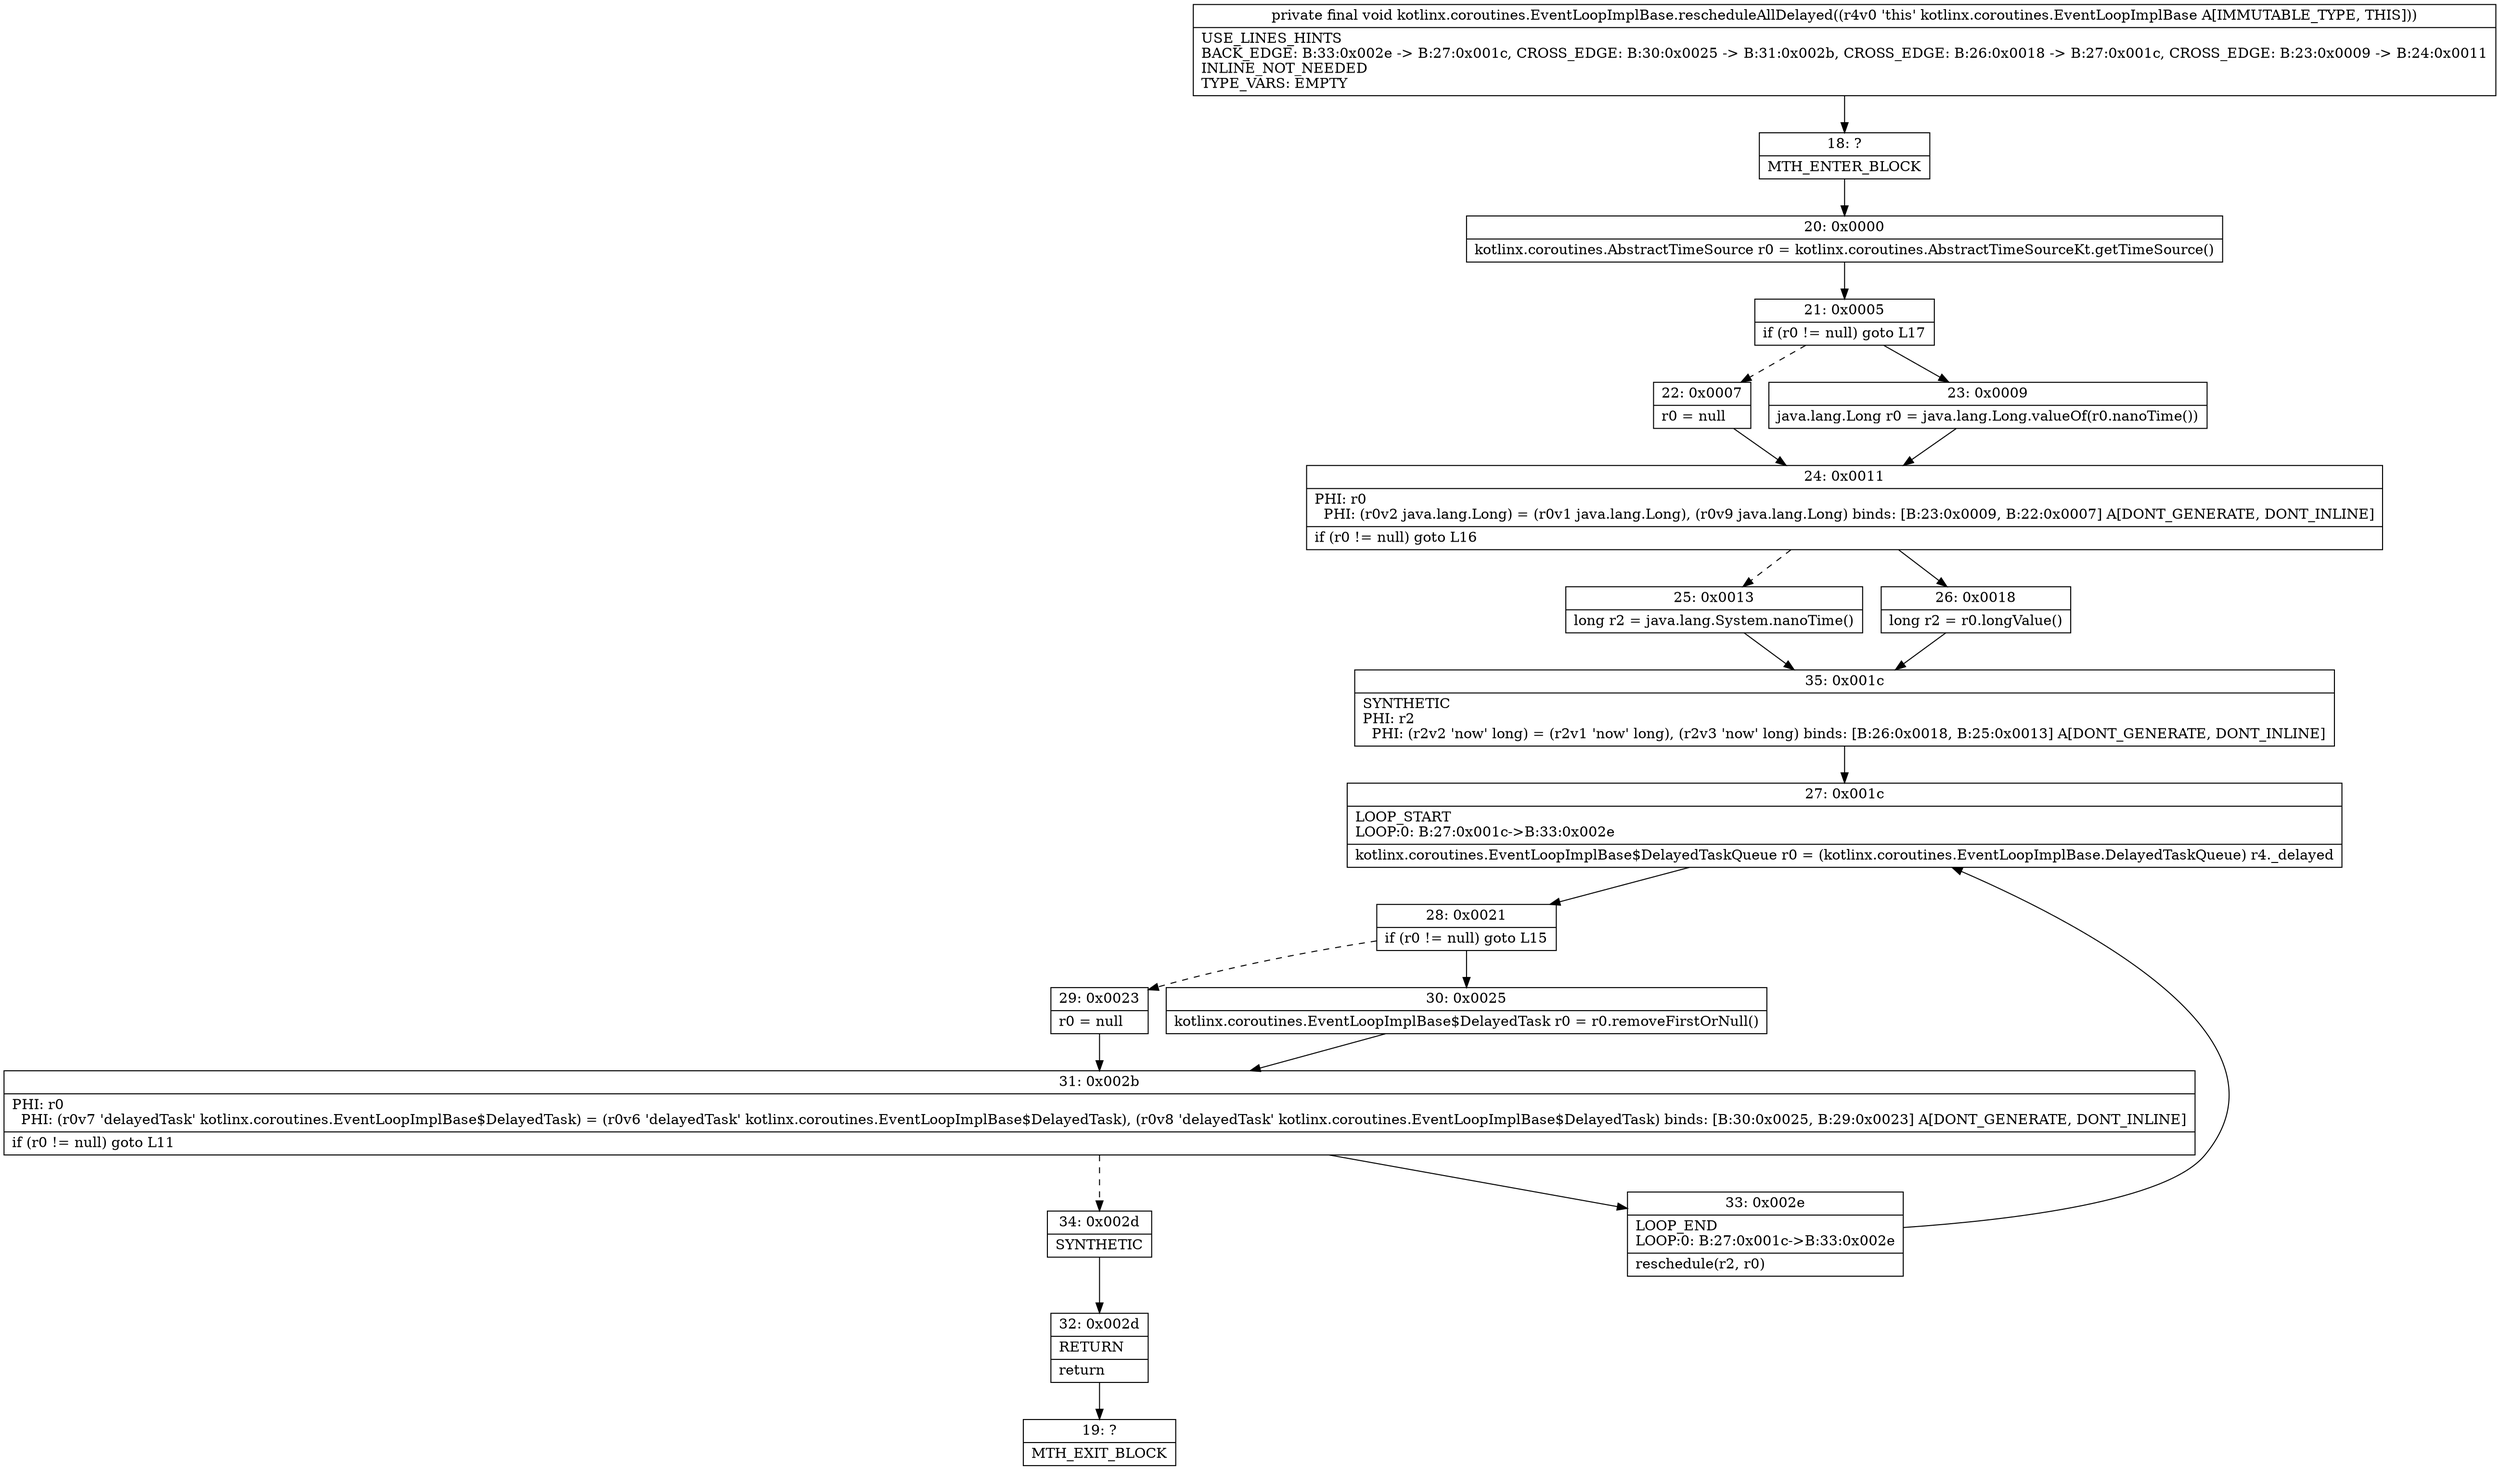 digraph "CFG forkotlinx.coroutines.EventLoopImplBase.rescheduleAllDelayed()V" {
Node_18 [shape=record,label="{18\:\ ?|MTH_ENTER_BLOCK\l}"];
Node_20 [shape=record,label="{20\:\ 0x0000|kotlinx.coroutines.AbstractTimeSource r0 = kotlinx.coroutines.AbstractTimeSourceKt.getTimeSource()\l}"];
Node_21 [shape=record,label="{21\:\ 0x0005|if (r0 != null) goto L17\l}"];
Node_22 [shape=record,label="{22\:\ 0x0007|r0 = null\l}"];
Node_24 [shape=record,label="{24\:\ 0x0011|PHI: r0 \l  PHI: (r0v2 java.lang.Long) = (r0v1 java.lang.Long), (r0v9 java.lang.Long) binds: [B:23:0x0009, B:22:0x0007] A[DONT_GENERATE, DONT_INLINE]\l|if (r0 != null) goto L16\l}"];
Node_25 [shape=record,label="{25\:\ 0x0013|long r2 = java.lang.System.nanoTime()\l}"];
Node_35 [shape=record,label="{35\:\ 0x001c|SYNTHETIC\lPHI: r2 \l  PHI: (r2v2 'now' long) = (r2v1 'now' long), (r2v3 'now' long) binds: [B:26:0x0018, B:25:0x0013] A[DONT_GENERATE, DONT_INLINE]\l}"];
Node_27 [shape=record,label="{27\:\ 0x001c|LOOP_START\lLOOP:0: B:27:0x001c\-\>B:33:0x002e\l|kotlinx.coroutines.EventLoopImplBase$DelayedTaskQueue r0 = (kotlinx.coroutines.EventLoopImplBase.DelayedTaskQueue) r4._delayed\l}"];
Node_28 [shape=record,label="{28\:\ 0x0021|if (r0 != null) goto L15\l}"];
Node_29 [shape=record,label="{29\:\ 0x0023|r0 = null\l}"];
Node_31 [shape=record,label="{31\:\ 0x002b|PHI: r0 \l  PHI: (r0v7 'delayedTask' kotlinx.coroutines.EventLoopImplBase$DelayedTask) = (r0v6 'delayedTask' kotlinx.coroutines.EventLoopImplBase$DelayedTask), (r0v8 'delayedTask' kotlinx.coroutines.EventLoopImplBase$DelayedTask) binds: [B:30:0x0025, B:29:0x0023] A[DONT_GENERATE, DONT_INLINE]\l|if (r0 != null) goto L11\l}"];
Node_33 [shape=record,label="{33\:\ 0x002e|LOOP_END\lLOOP:0: B:27:0x001c\-\>B:33:0x002e\l|reschedule(r2, r0)\l}"];
Node_34 [shape=record,label="{34\:\ 0x002d|SYNTHETIC\l}"];
Node_32 [shape=record,label="{32\:\ 0x002d|RETURN\l|return\l}"];
Node_19 [shape=record,label="{19\:\ ?|MTH_EXIT_BLOCK\l}"];
Node_30 [shape=record,label="{30\:\ 0x0025|kotlinx.coroutines.EventLoopImplBase$DelayedTask r0 = r0.removeFirstOrNull()\l}"];
Node_26 [shape=record,label="{26\:\ 0x0018|long r2 = r0.longValue()\l}"];
Node_23 [shape=record,label="{23\:\ 0x0009|java.lang.Long r0 = java.lang.Long.valueOf(r0.nanoTime())\l}"];
MethodNode[shape=record,label="{private final void kotlinx.coroutines.EventLoopImplBase.rescheduleAllDelayed((r4v0 'this' kotlinx.coroutines.EventLoopImplBase A[IMMUTABLE_TYPE, THIS]))  | USE_LINES_HINTS\lBACK_EDGE: B:33:0x002e \-\> B:27:0x001c, CROSS_EDGE: B:30:0x0025 \-\> B:31:0x002b, CROSS_EDGE: B:26:0x0018 \-\> B:27:0x001c, CROSS_EDGE: B:23:0x0009 \-\> B:24:0x0011\lINLINE_NOT_NEEDED\lTYPE_VARS: EMPTY\l}"];
MethodNode -> Node_18;Node_18 -> Node_20;
Node_20 -> Node_21;
Node_21 -> Node_22[style=dashed];
Node_21 -> Node_23;
Node_22 -> Node_24;
Node_24 -> Node_25[style=dashed];
Node_24 -> Node_26;
Node_25 -> Node_35;
Node_35 -> Node_27;
Node_27 -> Node_28;
Node_28 -> Node_29[style=dashed];
Node_28 -> Node_30;
Node_29 -> Node_31;
Node_31 -> Node_33;
Node_31 -> Node_34[style=dashed];
Node_33 -> Node_27;
Node_34 -> Node_32;
Node_32 -> Node_19;
Node_30 -> Node_31;
Node_26 -> Node_35;
Node_23 -> Node_24;
}

